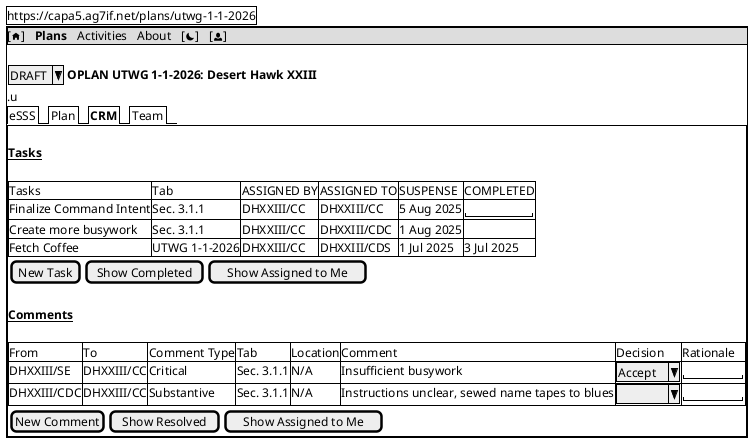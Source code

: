 @startsalt Plan: CRM Tab
{ 
    {+ https://capa5.ag7if.net/plans/utwg-1-1-2026 }
    {+
        {* [<&home>] | <b>Plans</b> | Activities | About | [<&moon>] | [<&person>] }
        .
        { ^DRAFT^ {<b>OPLAN UTWG 1-1-2026: Desert Hawk XXIII</b>}}
        .u
        {/ eSSS | Plan | <b>CRM</b> | Team }
        {+
            .
            <b><u>Tasks</u></b>
            .
            {#
                Tasks                   | Tab           | ASSIGNED BY | ASSIGNED TO   | SUSPENSE     | COMPLETED 
                Finalize Command Intent | Sec. 3.1.1    | DHXXIII/CC  | DHXXIII/CC    | 5 Aug 2025   | "        "
                Create more busywork    | Sec. 3.1.1    | DHXXIII/CC  | DHXXIII/CDC   | 1 Aug 2025   | .
                Fetch Coffee            | UTWG 1-1-2026 | DHXXIII/CC  | DHXXIII/CDS   | 1 Jul 2025   | 3 Jul 2025
            }
            {[New Task] | [Show Completed] | [Show Assigned to Me]}

            .
            <b><u>Comments</u></b>
            .
            {#
                From        | To         | Comment Type | Tab        | Location | Comment                                         | Decision | Rationale
                DHXXIII/SE  | DHXXIII/CC | Critical     | Sec. 3.1.1 | N/A      | Insufficient busywork                           | ^Accept^ | "       "
                DHXXIII/CDC | DHXXIII/CC | Substantive  | Sec. 3.1.1 | N/A      | Instructions unclear, sewed name tapes to blues | ^      ^ | "       "
            }
            {[New Comment] | [Show Resolved] | [Show Assigned to Me]}
        }
    }
}
@endsalt
